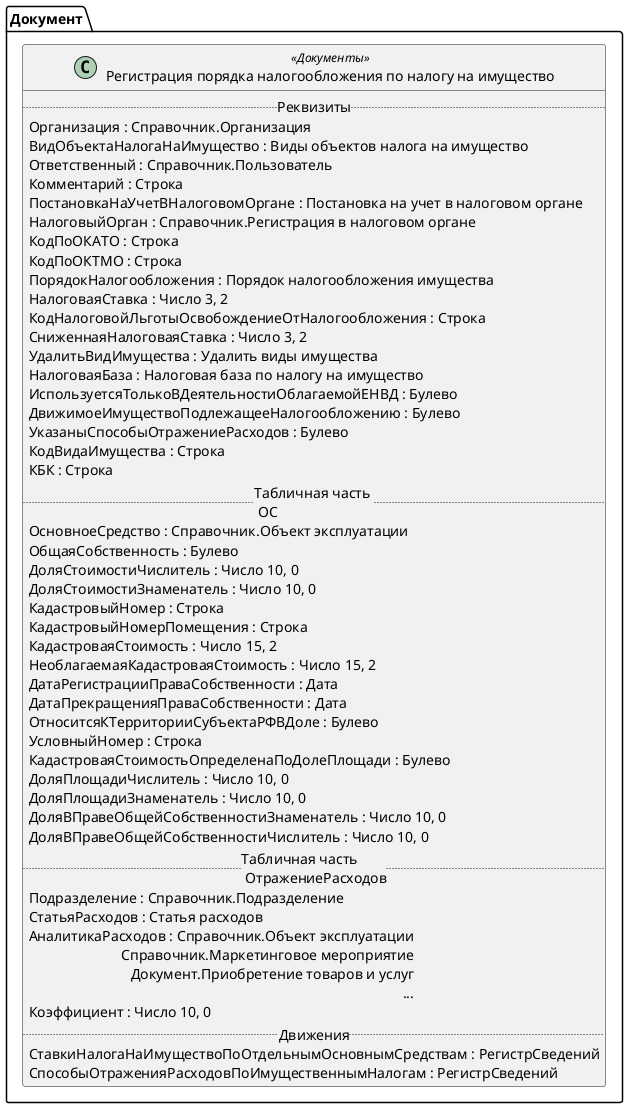 ﻿@startuml РегистрацияПорядкаНалогообложенияПоНалогуНаИмущество
'!include templates.wsd
'..\include templates.wsd
class Документ.РегистрацияПорядкаНалогообложенияПоНалогуНаИмущество as "Регистрация порядка налогообложения по налогу на имущество" <<Документы>>
{
..Реквизиты..
Организация : Справочник.Организация
ВидОбъектаНалогаНаИмущество : Виды объектов налога на имущество
Ответственный : Справочник.Пользователь
Комментарий : Строка
ПостановкаНаУчетВНалоговомОргане : Постановка на учет в налоговом органе
НалоговыйОрган : Справочник.Регистрация в налоговом органе
КодПоОКАТО : Строка
КодПоОКТМО : Строка
ПорядокНалогообложения : Порядок налогообложения имущества
НалоговаяСтавка : Число 3, 2
КодНалоговойЛьготыОсвобождениеОтНалогообложения : Строка
СниженнаяНалоговаяСтавка : Число 3, 2
УдалитьВидИмущества : Удалить виды имущества
НалоговаяБаза : Налоговая база по налогу на имущество
ИспользуетсяТолькоВДеятельностиОблагаемойЕНВД : Булево
ДвижимоеИмуществоПодлежащееНалогообложению : Булево
УказаныСпособыОтражениеРасходов : Булево
КодВидаИмущества : Строка
КБК : Строка
..Табличная часть \n ОС..
ОсновноеСредство : Справочник.Объект эксплуатации
ОбщаяСобственность : Булево
ДоляСтоимостиЧислитель : Число 10, 0
ДоляСтоимостиЗнаменатель : Число 10, 0
КадастровыйНомер : Строка
КадастровыйНомерПомещения : Строка
КадастроваяСтоимость : Число 15, 2
НеоблагаемаяКадастроваяСтоимость : Число 15, 2
ДатаРегистрацииПраваСобственности : Дата
ДатаПрекращенияПраваСобственности : Дата
ОтноситсяКТерриторииСубъектаРФВДоле : Булево
УсловныйНомер : Строка
КадастроваяСтоимостьОпределенаПоДолеПлощади : Булево
ДоляПлощадиЧислитель : Число 10, 0
ДоляПлощадиЗнаменатель : Число 10, 0
ДоляВПравеОбщейСобственностиЗнаменатель : Число 10, 0
ДоляВПравеОбщейСобственностиЧислитель : Число 10, 0
..Табличная часть \n ОтражениеРасходов..
Подразделение : Справочник.Подразделение
СтатьяРасходов : Статья расходов
АналитикаРасходов : Справочник.Объект эксплуатации\rСправочник.Маркетинговое мероприятие\rДокумент.Приобретение товаров и услуг\r...
Коэффициент : Число 10, 0
..Движения..
СтавкиНалогаНаИмуществоПоОтдельнымОсновнымСредствам : РегистрСведений
СпособыОтраженияРасходовПоИмущественнымНалогам : РегистрСведений
}
@enduml
